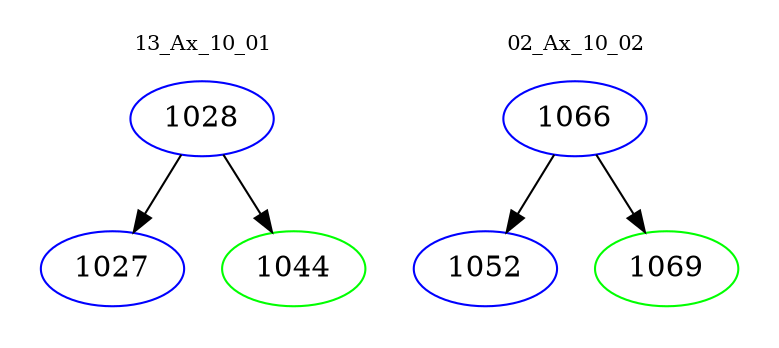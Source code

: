 digraph{
subgraph cluster_0 {
color = white
label = "13_Ax_10_01";
fontsize=10;
T0_1028 [label="1028", color="blue"]
T0_1028 -> T0_1027 [color="black"]
T0_1027 [label="1027", color="blue"]
T0_1028 -> T0_1044 [color="black"]
T0_1044 [label="1044", color="green"]
}
subgraph cluster_1 {
color = white
label = "02_Ax_10_02";
fontsize=10;
T1_1066 [label="1066", color="blue"]
T1_1066 -> T1_1052 [color="black"]
T1_1052 [label="1052", color="blue"]
T1_1066 -> T1_1069 [color="black"]
T1_1069 [label="1069", color="green"]
}
}
